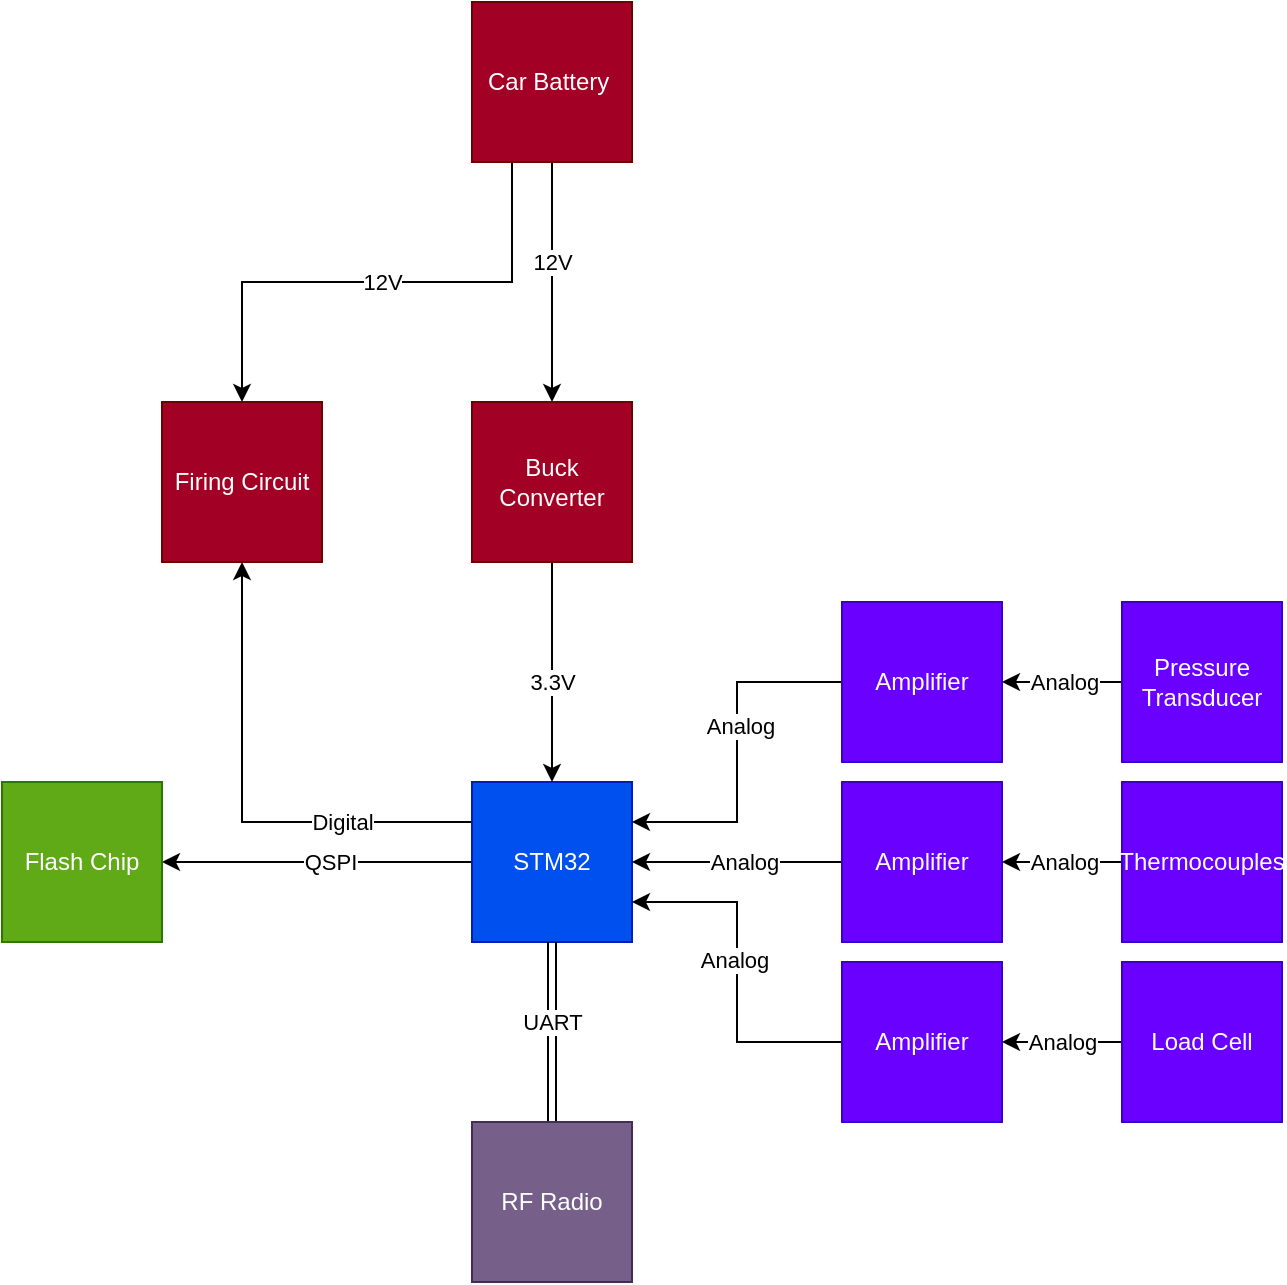 <mxfile version="21.3.2" type="github">
  <diagram name="Page-1" id="2evBCyFF-AEQQNd78H0G">
    <mxGraphModel dx="1434" dy="788" grid="1" gridSize="10" guides="1" tooltips="1" connect="1" arrows="1" fold="1" page="1" pageScale="1" pageWidth="850" pageHeight="1100" math="0" shadow="0">
      <root>
        <mxCell id="0" />
        <mxCell id="1" parent="0" />
        <mxCell id="ui1ufBkpN4PQpi_GGF_j-3" style="edgeStyle=orthogonalEdgeStyle;rounded=0;orthogonalLoop=1;jettySize=auto;html=1;exitX=0;exitY=0.5;exitDx=0;exitDy=0;" edge="1" parent="1" source="ui1ufBkpN4PQpi_GGF_j-1" target="ui1ufBkpN4PQpi_GGF_j-2">
          <mxGeometry relative="1" as="geometry" />
        </mxCell>
        <mxCell id="ui1ufBkpN4PQpi_GGF_j-4" value="QSPI" style="edgeLabel;html=1;align=center;verticalAlign=middle;resizable=0;points=[];" vertex="1" connectable="0" parent="ui1ufBkpN4PQpi_GGF_j-3">
          <mxGeometry x="-0.212" y="5" relative="1" as="geometry">
            <mxPoint x="-10" y="-5" as="offset" />
          </mxGeometry>
        </mxCell>
        <mxCell id="ui1ufBkpN4PQpi_GGF_j-38" style="edgeStyle=orthogonalEdgeStyle;rounded=0;orthogonalLoop=1;jettySize=auto;html=1;exitX=0;exitY=0.25;exitDx=0;exitDy=0;entryX=0.5;entryY=1;entryDx=0;entryDy=0;" edge="1" parent="1" source="ui1ufBkpN4PQpi_GGF_j-1" target="ui1ufBkpN4PQpi_GGF_j-36">
          <mxGeometry relative="1" as="geometry" />
        </mxCell>
        <mxCell id="ui1ufBkpN4PQpi_GGF_j-39" value="Digital" style="edgeLabel;html=1;align=center;verticalAlign=middle;resizable=0;points=[];" vertex="1" connectable="0" parent="ui1ufBkpN4PQpi_GGF_j-38">
          <mxGeometry x="-0.371" y="1" relative="1" as="geometry">
            <mxPoint x="12" y="-1" as="offset" />
          </mxGeometry>
        </mxCell>
        <mxCell id="ui1ufBkpN4PQpi_GGF_j-1" value="STM32" style="whiteSpace=wrap;html=1;aspect=fixed;fillColor=#0050ef;fontColor=#ffffff;strokeColor=#001DBC;" vertex="1" parent="1">
          <mxGeometry x="385" y="530" width="80" height="80" as="geometry" />
        </mxCell>
        <mxCell id="ui1ufBkpN4PQpi_GGF_j-2" value="Flash Chip" style="whiteSpace=wrap;html=1;aspect=fixed;fillColor=#60a917;fontColor=#ffffff;strokeColor=#2D7600;" vertex="1" parent="1">
          <mxGeometry x="150" y="530" width="80" height="80" as="geometry" />
        </mxCell>
        <mxCell id="ui1ufBkpN4PQpi_GGF_j-7" style="edgeStyle=orthogonalEdgeStyle;rounded=0;orthogonalLoop=1;jettySize=auto;html=1;exitX=0.5;exitY=1;exitDx=0;exitDy=0;entryX=0.5;entryY=0;entryDx=0;entryDy=0;" edge="1" parent="1" source="ui1ufBkpN4PQpi_GGF_j-5" target="ui1ufBkpN4PQpi_GGF_j-6">
          <mxGeometry relative="1" as="geometry" />
        </mxCell>
        <mxCell id="ui1ufBkpN4PQpi_GGF_j-9" value="12V" style="edgeLabel;html=1;align=center;verticalAlign=middle;resizable=0;points=[];" vertex="1" connectable="0" parent="ui1ufBkpN4PQpi_GGF_j-7">
          <mxGeometry x="-0.333" y="3" relative="1" as="geometry">
            <mxPoint x="-3" y="10" as="offset" />
          </mxGeometry>
        </mxCell>
        <mxCell id="ui1ufBkpN4PQpi_GGF_j-35" style="edgeStyle=orthogonalEdgeStyle;rounded=0;orthogonalLoop=1;jettySize=auto;html=1;exitX=0.25;exitY=1;exitDx=0;exitDy=0;entryX=0.5;entryY=0;entryDx=0;entryDy=0;" edge="1" parent="1" source="ui1ufBkpN4PQpi_GGF_j-5" target="ui1ufBkpN4PQpi_GGF_j-36">
          <mxGeometry relative="1" as="geometry">
            <mxPoint x="280" y="330" as="targetPoint" />
          </mxGeometry>
        </mxCell>
        <mxCell id="ui1ufBkpN4PQpi_GGF_j-37" value="12V" style="edgeLabel;html=1;align=center;verticalAlign=middle;resizable=0;points=[];" vertex="1" connectable="0" parent="ui1ufBkpN4PQpi_GGF_j-35">
          <mxGeometry x="-0.129" relative="1" as="geometry">
            <mxPoint x="-14" as="offset" />
          </mxGeometry>
        </mxCell>
        <mxCell id="ui1ufBkpN4PQpi_GGF_j-5" value="Car Battery&amp;nbsp;" style="whiteSpace=wrap;html=1;aspect=fixed;fillColor=#a20025;fontColor=#ffffff;strokeColor=#6F0000;" vertex="1" parent="1">
          <mxGeometry x="385" y="140" width="80" height="80" as="geometry" />
        </mxCell>
        <mxCell id="ui1ufBkpN4PQpi_GGF_j-8" style="edgeStyle=orthogonalEdgeStyle;rounded=0;orthogonalLoop=1;jettySize=auto;html=1;exitX=0.5;exitY=1;exitDx=0;exitDy=0;entryX=0.5;entryY=0;entryDx=0;entryDy=0;" edge="1" parent="1" source="ui1ufBkpN4PQpi_GGF_j-6" target="ui1ufBkpN4PQpi_GGF_j-1">
          <mxGeometry relative="1" as="geometry" />
        </mxCell>
        <mxCell id="ui1ufBkpN4PQpi_GGF_j-10" value="3.3V" style="edgeLabel;html=1;align=center;verticalAlign=middle;resizable=0;points=[];" vertex="1" connectable="0" parent="ui1ufBkpN4PQpi_GGF_j-8">
          <mxGeometry x="0.182" y="2" relative="1" as="geometry">
            <mxPoint x="-2" y="-5" as="offset" />
          </mxGeometry>
        </mxCell>
        <mxCell id="ui1ufBkpN4PQpi_GGF_j-6" value="Buck Converter" style="whiteSpace=wrap;html=1;aspect=fixed;fillColor=#a20025;fontColor=#ffffff;strokeColor=#6F0000;" vertex="1" parent="1">
          <mxGeometry x="385" y="340" width="80" height="80" as="geometry" />
        </mxCell>
        <mxCell id="ui1ufBkpN4PQpi_GGF_j-13" style="edgeStyle=orthogonalEdgeStyle;rounded=0;orthogonalLoop=1;jettySize=auto;html=1;exitX=0;exitY=0.5;exitDx=0;exitDy=0;entryX=1;entryY=0.25;entryDx=0;entryDy=0;" edge="1" parent="1" source="ui1ufBkpN4PQpi_GGF_j-12" target="ui1ufBkpN4PQpi_GGF_j-1">
          <mxGeometry relative="1" as="geometry" />
        </mxCell>
        <mxCell id="ui1ufBkpN4PQpi_GGF_j-14" value="Analog" style="edgeLabel;html=1;align=center;verticalAlign=middle;resizable=0;points=[];" vertex="1" connectable="0" parent="ui1ufBkpN4PQpi_GGF_j-13">
          <mxGeometry x="-0.148" y="1" relative="1" as="geometry">
            <mxPoint as="offset" />
          </mxGeometry>
        </mxCell>
        <mxCell id="ui1ufBkpN4PQpi_GGF_j-12" value="Amplifier" style="whiteSpace=wrap;html=1;aspect=fixed;fillColor=#6a00ff;fontColor=#ffffff;strokeColor=#3700CC;" vertex="1" parent="1">
          <mxGeometry x="570" y="440" width="80" height="80" as="geometry" />
        </mxCell>
        <mxCell id="ui1ufBkpN4PQpi_GGF_j-16" style="edgeStyle=orthogonalEdgeStyle;rounded=0;orthogonalLoop=1;jettySize=auto;html=1;exitX=0;exitY=0.5;exitDx=0;exitDy=0;entryX=1;entryY=0.5;entryDx=0;entryDy=0;" edge="1" parent="1" source="ui1ufBkpN4PQpi_GGF_j-15" target="ui1ufBkpN4PQpi_GGF_j-12">
          <mxGeometry relative="1" as="geometry">
            <Array as="points">
              <mxPoint x="660" y="480" />
              <mxPoint x="660" y="480" />
            </Array>
          </mxGeometry>
        </mxCell>
        <mxCell id="ui1ufBkpN4PQpi_GGF_j-23" value="Analog" style="edgeLabel;html=1;align=center;verticalAlign=middle;resizable=0;points=[];" vertex="1" connectable="0" parent="ui1ufBkpN4PQpi_GGF_j-16">
          <mxGeometry x="0.188" y="-1" relative="1" as="geometry">
            <mxPoint x="6" y="1" as="offset" />
          </mxGeometry>
        </mxCell>
        <mxCell id="ui1ufBkpN4PQpi_GGF_j-15" value="Pressure Transducer" style="whiteSpace=wrap;html=1;aspect=fixed;fillColor=#6a00ff;fontColor=#ffffff;strokeColor=#3700CC;" vertex="1" parent="1">
          <mxGeometry x="710" y="440" width="80" height="80" as="geometry" />
        </mxCell>
        <mxCell id="ui1ufBkpN4PQpi_GGF_j-20" style="edgeStyle=orthogonalEdgeStyle;rounded=0;orthogonalLoop=1;jettySize=auto;html=1;exitX=0;exitY=0.5;exitDx=0;exitDy=0;entryX=1;entryY=0.75;entryDx=0;entryDy=0;" edge="1" parent="1" source="ui1ufBkpN4PQpi_GGF_j-17" target="ui1ufBkpN4PQpi_GGF_j-1">
          <mxGeometry relative="1" as="geometry" />
        </mxCell>
        <mxCell id="ui1ufBkpN4PQpi_GGF_j-21" value="Analog" style="edgeLabel;html=1;align=center;verticalAlign=middle;resizable=0;points=[];" vertex="1" connectable="0" parent="ui1ufBkpN4PQpi_GGF_j-20">
          <mxGeometry x="-0.267" y="3" relative="1" as="geometry">
            <mxPoint x="1" y="-30" as="offset" />
          </mxGeometry>
        </mxCell>
        <mxCell id="ui1ufBkpN4PQpi_GGF_j-17" value="Amplifier" style="whiteSpace=wrap;html=1;aspect=fixed;fillColor=#6a00ff;fontColor=#ffffff;strokeColor=#3700CC;" vertex="1" parent="1">
          <mxGeometry x="570" y="620" width="80" height="80" as="geometry" />
        </mxCell>
        <mxCell id="ui1ufBkpN4PQpi_GGF_j-19" style="edgeStyle=orthogonalEdgeStyle;rounded=0;orthogonalLoop=1;jettySize=auto;html=1;exitX=0;exitY=0.5;exitDx=0;exitDy=0;entryX=1;entryY=0.5;entryDx=0;entryDy=0;" edge="1" parent="1" source="ui1ufBkpN4PQpi_GGF_j-18" target="ui1ufBkpN4PQpi_GGF_j-17">
          <mxGeometry relative="1" as="geometry">
            <Array as="points">
              <mxPoint x="700" y="660" />
              <mxPoint x="700" y="660" />
            </Array>
          </mxGeometry>
        </mxCell>
        <mxCell id="ui1ufBkpN4PQpi_GGF_j-24" value="Analog" style="edgeLabel;html=1;align=center;verticalAlign=middle;resizable=0;points=[];" vertex="1" connectable="0" parent="ui1ufBkpN4PQpi_GGF_j-19">
          <mxGeometry x="0.201" y="1" relative="1" as="geometry">
            <mxPoint x="6" y="-1" as="offset" />
          </mxGeometry>
        </mxCell>
        <mxCell id="ui1ufBkpN4PQpi_GGF_j-18" value="Load Cell" style="whiteSpace=wrap;html=1;aspect=fixed;fillColor=#6a00ff;fontColor=#ffffff;strokeColor=#3700CC;" vertex="1" parent="1">
          <mxGeometry x="710" y="620" width="80" height="80" as="geometry" />
        </mxCell>
        <mxCell id="ui1ufBkpN4PQpi_GGF_j-26" style="edgeStyle=orthogonalEdgeStyle;rounded=0;orthogonalLoop=1;jettySize=auto;html=1;exitX=0;exitY=0.5;exitDx=0;exitDy=0;entryX=1;entryY=0.5;entryDx=0;entryDy=0;" edge="1" parent="1" source="ui1ufBkpN4PQpi_GGF_j-25" target="ui1ufBkpN4PQpi_GGF_j-1">
          <mxGeometry relative="1" as="geometry" />
        </mxCell>
        <mxCell id="ui1ufBkpN4PQpi_GGF_j-27" value="Analog" style="edgeLabel;html=1;align=center;verticalAlign=middle;resizable=0;points=[];" vertex="1" connectable="0" parent="ui1ufBkpN4PQpi_GGF_j-26">
          <mxGeometry x="-0.286" relative="1" as="geometry">
            <mxPoint x="-12" as="offset" />
          </mxGeometry>
        </mxCell>
        <mxCell id="ui1ufBkpN4PQpi_GGF_j-25" value="Amplifier" style="whiteSpace=wrap;html=1;aspect=fixed;fillColor=#6a00ff;fontColor=#ffffff;strokeColor=#3700CC;" vertex="1" parent="1">
          <mxGeometry x="570" y="530" width="80" height="80" as="geometry" />
        </mxCell>
        <mxCell id="ui1ufBkpN4PQpi_GGF_j-29" style="edgeStyle=orthogonalEdgeStyle;rounded=0;orthogonalLoop=1;jettySize=auto;html=1;exitX=0;exitY=0.5;exitDx=0;exitDy=0;entryX=1;entryY=0.5;entryDx=0;entryDy=0;" edge="1" parent="1" source="ui1ufBkpN4PQpi_GGF_j-28" target="ui1ufBkpN4PQpi_GGF_j-25">
          <mxGeometry relative="1" as="geometry" />
        </mxCell>
        <mxCell id="ui1ufBkpN4PQpi_GGF_j-30" value="Analog" style="edgeLabel;html=1;align=center;verticalAlign=middle;resizable=0;points=[];" vertex="1" connectable="0" parent="ui1ufBkpN4PQpi_GGF_j-29">
          <mxGeometry x="0.253" y="1" relative="1" as="geometry">
            <mxPoint x="8" y="-1" as="offset" />
          </mxGeometry>
        </mxCell>
        <mxCell id="ui1ufBkpN4PQpi_GGF_j-28" value="Thermocouples" style="whiteSpace=wrap;html=1;aspect=fixed;fillColor=#6a00ff;fontColor=#ffffff;strokeColor=#3700CC;" vertex="1" parent="1">
          <mxGeometry x="710" y="530" width="80" height="80" as="geometry" />
        </mxCell>
        <mxCell id="ui1ufBkpN4PQpi_GGF_j-32" style="edgeStyle=orthogonalEdgeStyle;rounded=0;orthogonalLoop=1;jettySize=auto;html=1;exitX=0.5;exitY=0;exitDx=0;exitDy=0;entryX=0.5;entryY=1;entryDx=0;entryDy=0;shape=link;strokeColor=default;" edge="1" parent="1" source="ui1ufBkpN4PQpi_GGF_j-31" target="ui1ufBkpN4PQpi_GGF_j-1">
          <mxGeometry relative="1" as="geometry" />
        </mxCell>
        <mxCell id="ui1ufBkpN4PQpi_GGF_j-33" value="UART" style="edgeLabel;html=1;align=center;verticalAlign=middle;resizable=0;points=[];" vertex="1" connectable="0" parent="ui1ufBkpN4PQpi_GGF_j-32">
          <mxGeometry x="-0.244" y="-4" relative="1" as="geometry">
            <mxPoint x="-4" y="-16" as="offset" />
          </mxGeometry>
        </mxCell>
        <mxCell id="ui1ufBkpN4PQpi_GGF_j-31" value="RF Radio" style="whiteSpace=wrap;html=1;aspect=fixed;fillColor=#76608a;fontColor=#ffffff;strokeColor=#432D57;" vertex="1" parent="1">
          <mxGeometry x="385" y="700" width="80" height="80" as="geometry" />
        </mxCell>
        <mxCell id="ui1ufBkpN4PQpi_GGF_j-36" value="Firing Circuit" style="whiteSpace=wrap;html=1;aspect=fixed;fillColor=#a20025;fontColor=#ffffff;strokeColor=#6F0000;" vertex="1" parent="1">
          <mxGeometry x="230" y="340" width="80" height="80" as="geometry" />
        </mxCell>
      </root>
    </mxGraphModel>
  </diagram>
</mxfile>
